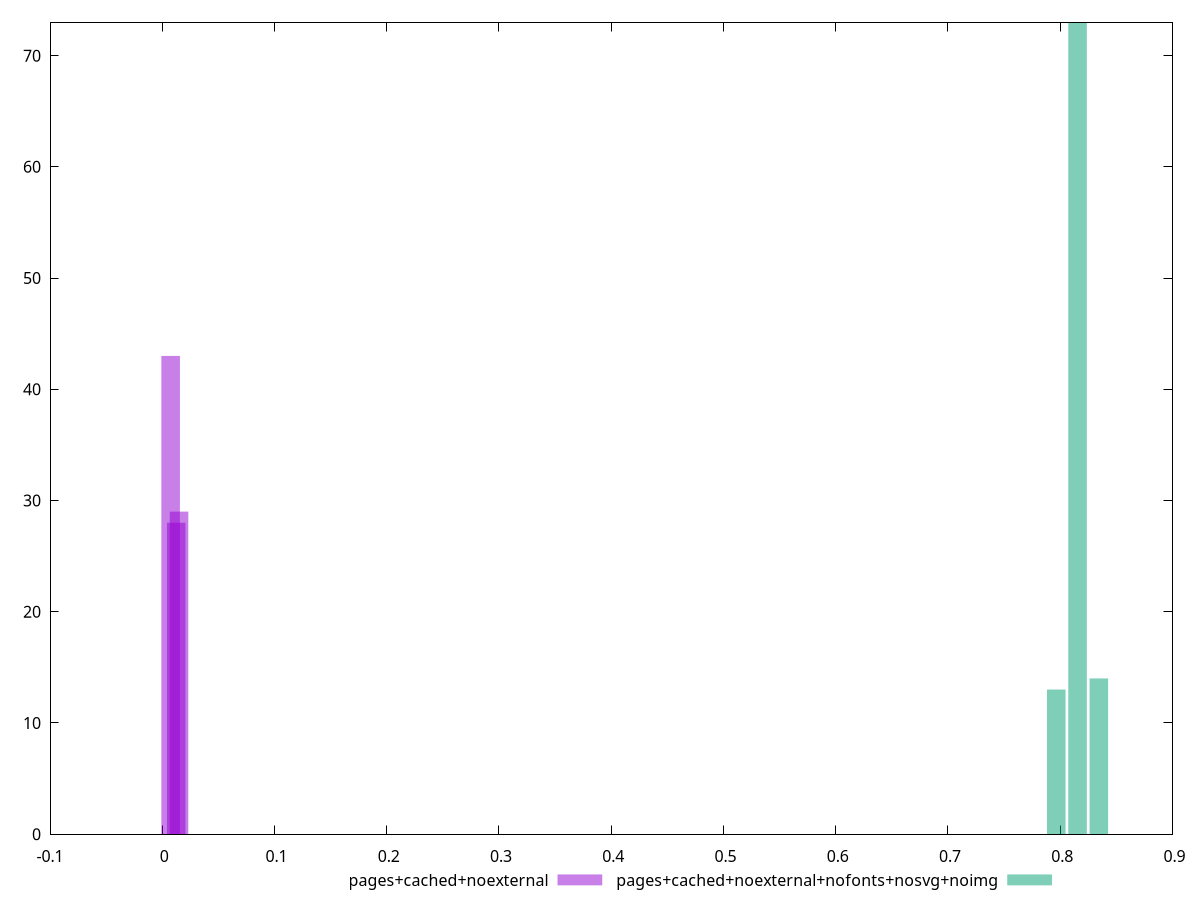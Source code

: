 $_pagesCachedNoexternal <<EOF
0.007473435844343016 43
0.012455726407238361 28
0.014946871688686032 29
EOF
$_pagesCachedNoexternalNofontsNosvgNoimg <<EOF
0.8343834962817787 14
0.8154202350026474 73
0.796456973723516 13
EOF
set key outside below
set terminal pngcairo
set output "report_00004_2020-11-02T20-21-41.718Z/largest-contentful-paint/largest-contentful-paint_pages+cached+noexternal_pages+cached+noexternal+nofonts+nosvg+noimg+hist.png"
set boxwidth 0.01653820120874871
set style fill transparent solid 0.5 noborder
set yrange [0:73]
plot $_pagesCachedNoexternal title "pages+cached+noexternal" with boxes ,$_pagesCachedNoexternalNofontsNosvgNoimg title "pages+cached+noexternal+nofonts+nosvg+noimg" with boxes ,